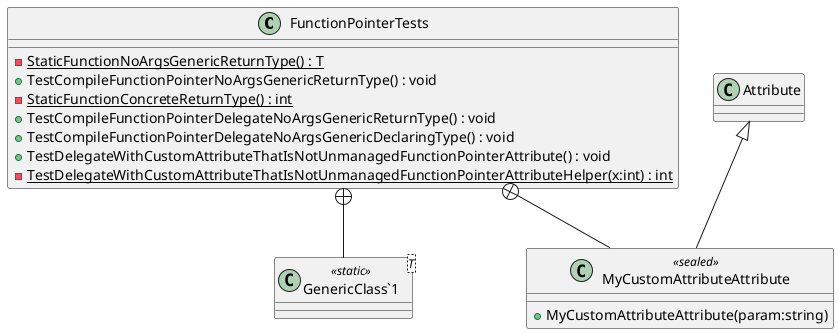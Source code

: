 @startuml
class FunctionPointerTests {
    - {static} StaticFunctionNoArgsGenericReturnType() : T
    + TestCompileFunctionPointerNoArgsGenericReturnType() : void
    - {static} StaticFunctionConcreteReturnType() : int
    + TestCompileFunctionPointerDelegateNoArgsGenericReturnType() : void
    + TestCompileFunctionPointerDelegateNoArgsGenericDeclaringType() : void
    + TestDelegateWithCustomAttributeThatIsNotUnmanagedFunctionPointerAttribute() : void
    - {static} TestDelegateWithCustomAttributeThatIsNotUnmanagedFunctionPointerAttributeHelper(x:int) : int
}
class "GenericClass`1"<T> <<static>> {
}
class MyCustomAttributeAttribute <<sealed>> {
    + MyCustomAttributeAttribute(param:string)
}
FunctionPointerTests +-- "GenericClass`1"
FunctionPointerTests +-- MyCustomAttributeAttribute
Attribute <|-- MyCustomAttributeAttribute
@enduml
